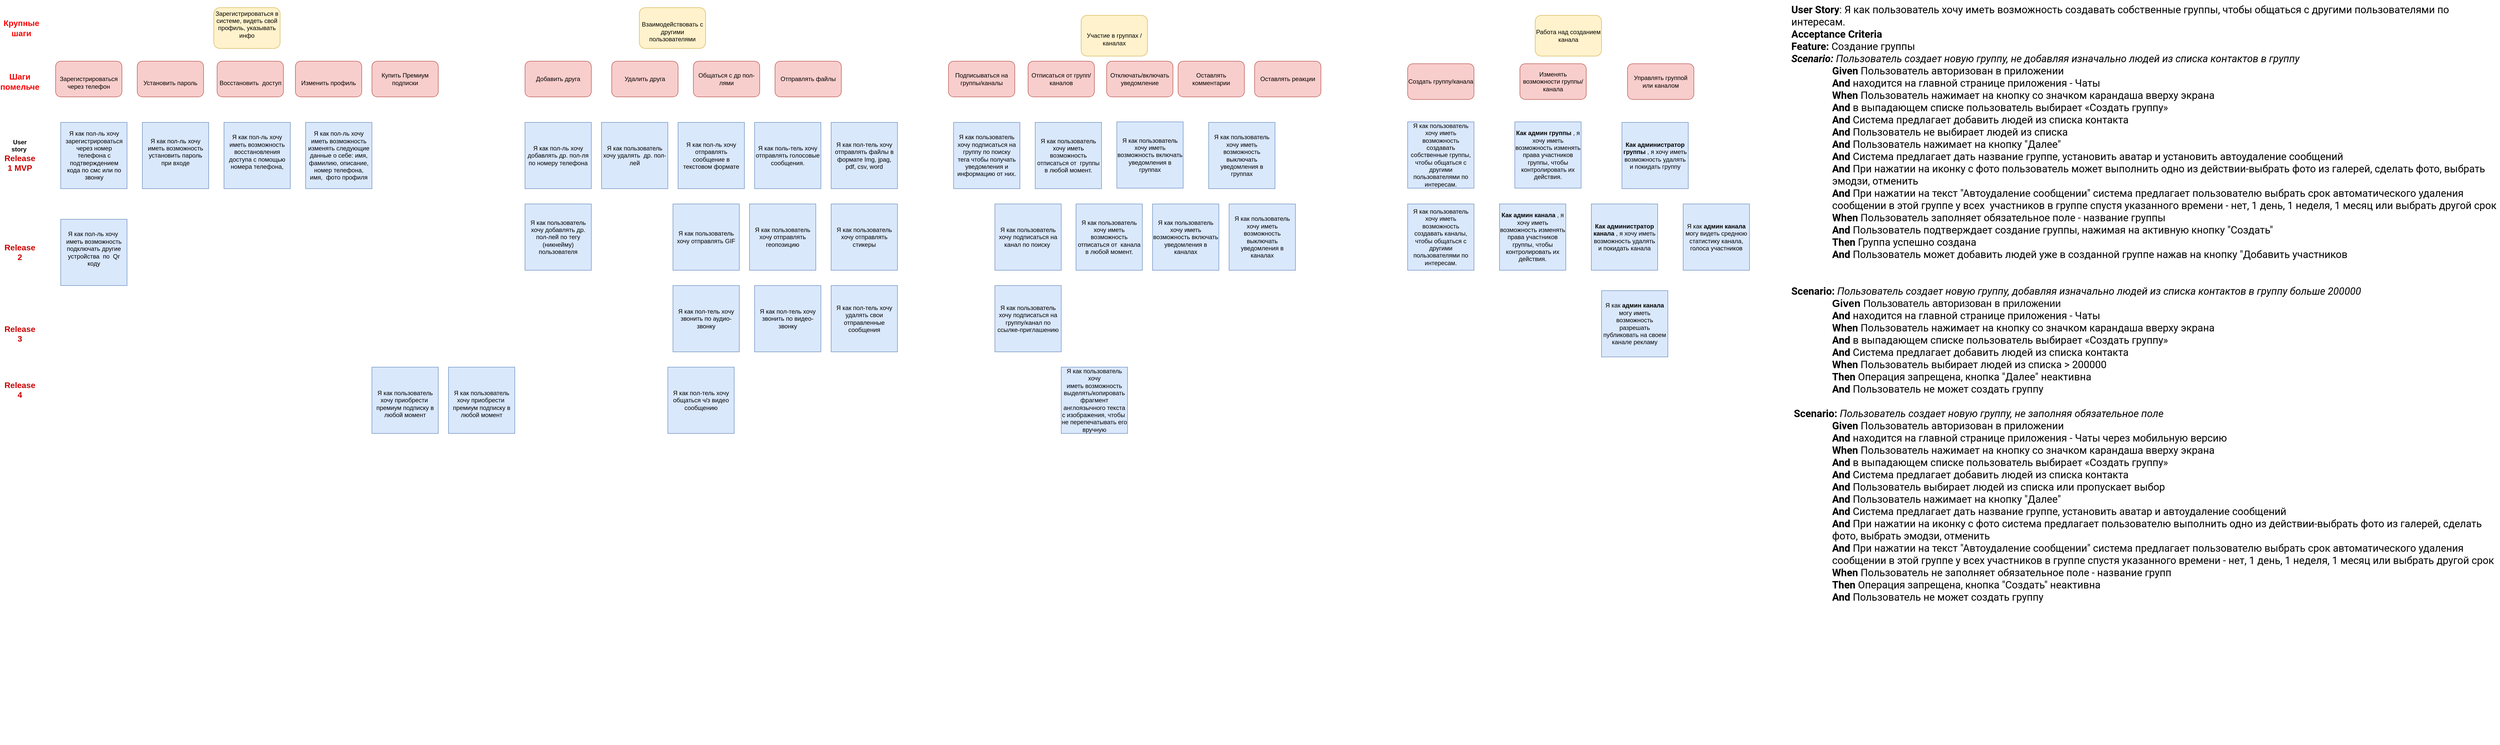 <mxfile version="23.1.2" type="github">
  <diagram name="Страница — 1" id="eyLgD79hs214g4bm-AtA">
    <mxGraphModel dx="3154" dy="757" grid="1" gridSize="10" guides="1" tooltips="1" connect="1" arrows="1" fold="1" page="1" pageScale="1" pageWidth="827" pageHeight="1169" math="0" shadow="0">
      <root>
        <mxCell id="0" />
        <mxCell id="1" parent="0" />
        <mxCell id="ju0ssGiBvqRHK1ZhxGey-5" value="&#xa;Зарегистрироваться в системе, видеть свой профиль, указывать инфо&#xa;&#xa;" style="rounded=1;whiteSpace=wrap;html=1;fillColor=#fff2cc;strokeColor=#d6b656;" vertex="1" parent="1">
          <mxGeometry x="-420" y="295" width="130" height="80" as="geometry" />
        </mxCell>
        <mxCell id="ju0ssGiBvqRHK1ZhxGey-6" value="&lt;span style=&quot;border-color: var(--border-color);&quot;&gt;&lt;font size=&quot;1&quot; style=&quot;&quot; color=&quot;#ff0000&quot;&gt;&lt;b style=&quot;font-size: 16px;&quot;&gt;Крупные шаги&lt;/b&gt;&lt;/font&gt;&lt;/span&gt;" style="text;html=1;strokeColor=none;fillColor=none;align=center;verticalAlign=middle;whiteSpace=wrap;rounded=0;" vertex="1" parent="1">
          <mxGeometry x="-827" y="320" width="60" height="30" as="geometry" />
        </mxCell>
        <mxCell id="ju0ssGiBvqRHK1ZhxGey-7" value="&lt;br&gt;Зарегистрироваться через телефон&lt;br&gt;" style="rounded=1;whiteSpace=wrap;html=1;fillColor=#f8cecc;strokeColor=#b85450;" vertex="1" parent="1">
          <mxGeometry x="-730" y="400" width="130" height="70" as="geometry" />
        </mxCell>
        <mxCell id="ju0ssGiBvqRHK1ZhxGey-8" value="&lt;br&gt;Установить пароль" style="rounded=1;whiteSpace=wrap;html=1;fillColor=#f8cecc;strokeColor=#b85450;" vertex="1" parent="1">
          <mxGeometry x="-570" y="400" width="130" height="70" as="geometry" />
        </mxCell>
        <mxCell id="ju0ssGiBvqRHK1ZhxGey-9" value="&lt;br&gt;Восстановить&amp;nbsp; доступ" style="rounded=1;whiteSpace=wrap;html=1;fillColor=#f8cecc;strokeColor=#b85450;" vertex="1" parent="1">
          <mxGeometry x="-413.5" y="400" width="130" height="70" as="geometry" />
        </mxCell>
        <mxCell id="ju0ssGiBvqRHK1ZhxGey-10" value="&lt;br&gt;Изменить профиль" style="rounded=1;whiteSpace=wrap;html=1;fillColor=#f8cecc;strokeColor=#b85450;" vertex="1" parent="1">
          <mxGeometry x="-260" y="400" width="130" height="70" as="geometry" />
        </mxCell>
        <mxCell id="ju0ssGiBvqRHK1ZhxGey-11" value="Купить Премиум подписки" style="rounded=1;whiteSpace=wrap;html=1;fillColor=#f8cecc;strokeColor=#b85450;" vertex="1" parent="1">
          <mxGeometry x="-110" y="400" width="130" height="70" as="geometry" />
        </mxCell>
        <mxCell id="ju0ssGiBvqRHK1ZhxGey-12" value="&lt;b style=&quot;border-color: var(--border-color);&quot;&gt;&lt;font style=&quot;font-size: 16px;&quot; color=&quot;#ff0000&quot;&gt;Шаги помельче&lt;/font&gt;&lt;/b&gt;" style="text;html=1;strokeColor=none;fillColor=none;align=center;verticalAlign=middle;whiteSpace=wrap;rounded=0;" vertex="1" parent="1">
          <mxGeometry x="-830" y="430" width="60" height="20" as="geometry" />
        </mxCell>
        <mxCell id="ju0ssGiBvqRHK1ZhxGey-14" value="" style="whiteSpace=wrap;html=1;aspect=fixed;fillColor=#dae8fc;strokeColor=#6c8ebf;" vertex="1" parent="1">
          <mxGeometry x="-720" y="520" width="130" height="130" as="geometry" />
        </mxCell>
        <mxCell id="ju0ssGiBvqRHK1ZhxGey-15" value="&#xa;Я как пол-ль хочу иметь возможность установить пароль при входе&#xa;&#xa;" style="whiteSpace=wrap;html=1;aspect=fixed;fillColor=#dae8fc;strokeColor=#6c8ebf;" vertex="1" parent="1">
          <mxGeometry x="-560" y="520" width="130" height="130" as="geometry" />
        </mxCell>
        <mxCell id="ju0ssGiBvqRHK1ZhxGey-16" value="&#xa;Я как пол-ль хочу иметь возможность восстановления доступа с помощью номера телефона,&#xa;&#xa;" style="whiteSpace=wrap;html=1;aspect=fixed;fillColor=#dae8fc;strokeColor=#6c8ebf;" vertex="1" parent="1">
          <mxGeometry x="-400" y="520" width="130" height="130" as="geometry" />
        </mxCell>
        <mxCell id="ju0ssGiBvqRHK1ZhxGey-17" value="Я как пол-ль хочу иметь возможность изменять следующие данные о себе: имя, фамилию, описание, номер телефона, имя,&amp;nbsp; фото профиля" style="whiteSpace=wrap;html=1;aspect=fixed;fillColor=#dae8fc;strokeColor=#6c8ebf;" vertex="1" parent="1">
          <mxGeometry x="-240" y="520" width="130" height="130" as="geometry" />
        </mxCell>
        <mxCell id="ju0ssGiBvqRHK1ZhxGey-18" value="&lt;b&gt;User story&amp;nbsp;&lt;br&gt;&lt;font style=&quot;font-size: 16px;&quot; color=&quot;#cc0000&quot;&gt;Release 1 MVP&lt;/font&gt;&lt;/b&gt;" style="text;html=1;strokeColor=none;fillColor=none;align=center;verticalAlign=middle;whiteSpace=wrap;rounded=0;" vertex="1" parent="1">
          <mxGeometry x="-830" y="570" width="60" height="30" as="geometry" />
        </mxCell>
        <mxCell id="ju0ssGiBvqRHK1ZhxGey-19" value="Я как пол-ль хочу зарегистрироваться через номер телефона с подтверждением кода по смс или по звонку" style="text;html=1;strokeColor=none;fillColor=none;align=center;verticalAlign=middle;whiteSpace=wrap;rounded=0;" vertex="1" parent="1">
          <mxGeometry x="-687.5" y="570" width="65" height="30" as="geometry" />
        </mxCell>
        <mxCell id="ju0ssGiBvqRHK1ZhxGey-20" value="&lt;b style=&quot;font-size: 16px;&quot;&gt;&lt;font style=&quot;font-size: 16px;&quot; color=&quot;#cc0000&quot;&gt;&amp;nbsp;&lt;br&gt;Release 2&lt;/font&gt;&lt;/b&gt;" style="text;html=1;strokeColor=none;fillColor=none;align=center;verticalAlign=middle;whiteSpace=wrap;rounded=0;" vertex="1" parent="1">
          <mxGeometry x="-830" y="750" width="60" height="30" as="geometry" />
        </mxCell>
        <mxCell id="ju0ssGiBvqRHK1ZhxGey-21" value="&#xa;Я как пол-ль хочу&amp;nbsp; иметь возможность подключать другие устройства&amp;nbsp; по&amp;nbsp; Qr коду&#xa;&#xa;" style="whiteSpace=wrap;html=1;aspect=fixed;fillColor=#dae8fc;strokeColor=#6c8ebf;" vertex="1" parent="1">
          <mxGeometry x="-720" y="710" width="130" height="130" as="geometry" />
        </mxCell>
        <mxCell id="ju0ssGiBvqRHK1ZhxGey-22" value="&lt;b style=&quot;font-size: 16px;&quot;&gt;&lt;font style=&quot;font-size: 16px;&quot; color=&quot;#cc0000&quot;&gt;&amp;nbsp;&lt;br&gt;Release 3&lt;/font&gt;&lt;/b&gt;" style="text;html=1;strokeColor=none;fillColor=none;align=center;verticalAlign=middle;whiteSpace=wrap;rounded=0;" vertex="1" parent="1">
          <mxGeometry x="-830" y="910" width="60" height="30" as="geometry" />
        </mxCell>
        <mxCell id="ju0ssGiBvqRHK1ZhxGey-23" value="&lt;b style=&quot;font-size: 16px;&quot;&gt;&lt;font style=&quot;font-size: 16px;&quot; color=&quot;#cc0000&quot;&gt;&amp;nbsp;&lt;br&gt;Release 4&lt;/font&gt;&lt;/b&gt;" style="text;html=1;strokeColor=none;fillColor=none;align=center;verticalAlign=middle;whiteSpace=wrap;rounded=0;" vertex="1" parent="1">
          <mxGeometry x="-830" y="1020" width="60" height="30" as="geometry" />
        </mxCell>
        <mxCell id="ju0ssGiBvqRHK1ZhxGey-24" value="&lt;br&gt;Я как пользователь хочу приобрести&amp;nbsp; премиум подписку в любой момент" style="whiteSpace=wrap;html=1;aspect=fixed;fillColor=#dae8fc;strokeColor=#6c8ebf;" vertex="1" parent="1">
          <mxGeometry x="-110" y="1000" width="130" height="130" as="geometry" />
        </mxCell>
        <mxCell id="ju0ssGiBvqRHK1ZhxGey-25" value="&lt;br&gt;Я как пользователь хочу приобрести&amp;nbsp; премиум подписку в любой момент" style="whiteSpace=wrap;html=1;aspect=fixed;fillColor=#dae8fc;strokeColor=#6c8ebf;" vertex="1" parent="1">
          <mxGeometry x="40" y="1000" width="130" height="130" as="geometry" />
        </mxCell>
        <mxCell id="ju0ssGiBvqRHK1ZhxGey-26" value="&lt;br&gt;Взаимодействовать с другими пользователями" style="rounded=1;whiteSpace=wrap;html=1;fillColor=#fff2cc;strokeColor=#d6b656;" vertex="1" parent="1">
          <mxGeometry x="414" y="295" width="130" height="80" as="geometry" />
        </mxCell>
        <mxCell id="ju0ssGiBvqRHK1ZhxGey-27" value="Добавить друга" style="rounded=1;whiteSpace=wrap;html=1;fillColor=#f8cecc;strokeColor=#b85450;" vertex="1" parent="1">
          <mxGeometry x="190" y="400" width="130" height="70" as="geometry" />
        </mxCell>
        <mxCell id="ju0ssGiBvqRHK1ZhxGey-28" value="Удалить друга" style="rounded=1;whiteSpace=wrap;html=1;fillColor=#f8cecc;strokeColor=#b85450;" vertex="1" parent="1">
          <mxGeometry x="360" y="400" width="130" height="70" as="geometry" />
        </mxCell>
        <mxCell id="ju0ssGiBvqRHK1ZhxGey-29" value="Общаться с др пол-лями" style="rounded=1;whiteSpace=wrap;html=1;fillColor=#f8cecc;strokeColor=#b85450;" vertex="1" parent="1">
          <mxGeometry x="520" y="400" width="130" height="70" as="geometry" />
        </mxCell>
        <mxCell id="ju0ssGiBvqRHK1ZhxGey-30" value="Отправлять файлы" style="rounded=1;whiteSpace=wrap;html=1;fillColor=#f8cecc;strokeColor=#b85450;" vertex="1" parent="1">
          <mxGeometry x="680" y="400" width="130" height="70" as="geometry" />
        </mxCell>
        <mxCell id="ju0ssGiBvqRHK1ZhxGey-31" value="Я как пол-ль хочу добавлять др. пол-ля по номеру телефона" style="whiteSpace=wrap;html=1;aspect=fixed;fillColor=#dae8fc;strokeColor=#6c8ebf;" vertex="1" parent="1">
          <mxGeometry x="190" y="520" width="130" height="130" as="geometry" />
        </mxCell>
        <mxCell id="ju0ssGiBvqRHK1ZhxGey-32" value="Я как пользователь хочу удалять&amp;nbsp; др. пол-лей" style="whiteSpace=wrap;html=1;aspect=fixed;fillColor=#dae8fc;strokeColor=#6c8ebf;" vertex="1" parent="1">
          <mxGeometry x="340" y="520" width="130" height="130" as="geometry" />
        </mxCell>
        <mxCell id="ju0ssGiBvqRHK1ZhxGey-33" value="Я как пол-ль хочу отправлять сообщение в текстовом формате" style="whiteSpace=wrap;html=1;aspect=fixed;fillColor=#dae8fc;strokeColor=#6c8ebf;" vertex="1" parent="1">
          <mxGeometry x="490" y="520" width="130" height="130" as="geometry" />
        </mxCell>
        <mxCell id="ju0ssGiBvqRHK1ZhxGey-34" value="Я как поль-тель хочу отправлять голосовые сообщения." style="whiteSpace=wrap;html=1;aspect=fixed;fillColor=#dae8fc;strokeColor=#6c8ebf;" vertex="1" parent="1">
          <mxGeometry x="640" y="520" width="130" height="130" as="geometry" />
        </mxCell>
        <mxCell id="ju0ssGiBvqRHK1ZhxGey-35" value="Я как пол-тель хочу отправлять файлы в формате Img, jpag, pdf, csv, word" style="whiteSpace=wrap;html=1;aspect=fixed;fillColor=#dae8fc;strokeColor=#6c8ebf;" vertex="1" parent="1">
          <mxGeometry x="790" y="520" width="130" height="130" as="geometry" />
        </mxCell>
        <mxCell id="ju0ssGiBvqRHK1ZhxGey-36" value="Я как пользователь хочу добавлять др. пол-лей по тегу (никнейму) пользователя" style="whiteSpace=wrap;html=1;aspect=fixed;fillColor=#dae8fc;strokeColor=#6c8ebf;" vertex="1" parent="1">
          <mxGeometry x="190" y="680" width="130" height="130" as="geometry" />
        </mxCell>
        <mxCell id="ju0ssGiBvqRHK1ZhxGey-37" value="Я как пользователь хочу отправлять GIF" style="whiteSpace=wrap;html=1;aspect=fixed;fillColor=#dae8fc;strokeColor=#6c8ebf;" vertex="1" parent="1">
          <mxGeometry x="480" y="680" width="130" height="130" as="geometry" />
        </mxCell>
        <mxCell id="ju0ssGiBvqRHK1ZhxGey-38" value="Я как пользователь хочу отправлять геопозицию" style="whiteSpace=wrap;html=1;aspect=fixed;fillColor=#dae8fc;strokeColor=#6c8ebf;" vertex="1" parent="1">
          <mxGeometry x="630" y="680" width="130" height="130" as="geometry" />
        </mxCell>
        <mxCell id="ju0ssGiBvqRHK1ZhxGey-39" value="Я как пользователь хочу отправлять стикеры" style="whiteSpace=wrap;html=1;aspect=fixed;fillColor=#dae8fc;strokeColor=#6c8ebf;" vertex="1" parent="1">
          <mxGeometry x="790" y="680" width="130" height="130" as="geometry" />
        </mxCell>
        <mxCell id="ju0ssGiBvqRHK1ZhxGey-40" value="Я как пол-тель хочу звонить по аудио-звонку" style="whiteSpace=wrap;html=1;aspect=fixed;fillColor=#dae8fc;strokeColor=#6c8ebf;" vertex="1" parent="1">
          <mxGeometry x="480" y="840" width="130" height="130" as="geometry" />
        </mxCell>
        <mxCell id="ju0ssGiBvqRHK1ZhxGey-41" value="Я как пол-тель хочу звонить по видео-звонку" style="whiteSpace=wrap;html=1;aspect=fixed;fillColor=#dae8fc;strokeColor=#6c8ebf;" vertex="1" parent="1">
          <mxGeometry x="640" y="840" width="130" height="130" as="geometry" />
        </mxCell>
        <mxCell id="ju0ssGiBvqRHK1ZhxGey-42" value="Я как пол-тель хочу   удалять свои отправленные сообщения" style="whiteSpace=wrap;html=1;aspect=fixed;fillColor=#dae8fc;strokeColor=#6c8ebf;" vertex="1" parent="1">
          <mxGeometry x="790" y="840" width="130" height="130" as="geometry" />
        </mxCell>
        <mxCell id="ju0ssGiBvqRHK1ZhxGey-43" value="Я как пол-тель хочу общаться ч/з видео сообщению" style="whiteSpace=wrap;html=1;aspect=fixed;fillColor=#dae8fc;strokeColor=#6c8ebf;" vertex="1" parent="1">
          <mxGeometry x="470" y="1000" width="130" height="130" as="geometry" />
        </mxCell>
        <mxCell id="ju0ssGiBvqRHK1ZhxGey-44" value="&lt;br&gt;Участие в группах / каналах" style="rounded=1;whiteSpace=wrap;html=1;fillColor=#fff2cc;strokeColor=#d6b656;" vertex="1" parent="1">
          <mxGeometry x="1280" y="310" width="130" height="80" as="geometry" />
        </mxCell>
        <mxCell id="ju0ssGiBvqRHK1ZhxGey-45" value="Подписываться на группы/каналы" style="rounded=1;whiteSpace=wrap;html=1;fillColor=#f8cecc;strokeColor=#b85450;" vertex="1" parent="1">
          <mxGeometry x="1020" y="400" width="130" height="70" as="geometry" />
        </mxCell>
        <mxCell id="ju0ssGiBvqRHK1ZhxGey-46" value="Отписаться от групп/каналов" style="rounded=1;whiteSpace=wrap;html=1;fillColor=#f8cecc;strokeColor=#b85450;" vertex="1" parent="1">
          <mxGeometry x="1176" y="400" width="130" height="70" as="geometry" />
        </mxCell>
        <mxCell id="ju0ssGiBvqRHK1ZhxGey-47" value="Отключать/включать уведомление" style="rounded=1;whiteSpace=wrap;html=1;fillColor=#f8cecc;strokeColor=#b85450;" vertex="1" parent="1">
          <mxGeometry x="1330" y="400" width="130" height="70" as="geometry" />
        </mxCell>
        <mxCell id="ju0ssGiBvqRHK1ZhxGey-48" value="Оставлять комментарии" style="rounded=1;whiteSpace=wrap;html=1;fillColor=#f8cecc;strokeColor=#b85450;" vertex="1" parent="1">
          <mxGeometry x="1470" y="400" width="130" height="70" as="geometry" />
        </mxCell>
        <mxCell id="ju0ssGiBvqRHK1ZhxGey-49" value="Оставлять реакции" style="rounded=1;whiteSpace=wrap;html=1;fillColor=#f8cecc;strokeColor=#b85450;" vertex="1" parent="1">
          <mxGeometry x="1620" y="400" width="130" height="70" as="geometry" />
        </mxCell>
        <mxCell id="ju0ssGiBvqRHK1ZhxGey-50" value="Я как пользователь хочу подписаться на группу по поиску тега&amp;nbsp;чтобы  получать уведомления и информацию от них." style="whiteSpace=wrap;html=1;aspect=fixed;fillColor=#dae8fc;strokeColor=#6c8ebf;" vertex="1" parent="1">
          <mxGeometry x="1030" y="520" width="130" height="130" as="geometry" />
        </mxCell>
        <mxCell id="ju0ssGiBvqRHK1ZhxGey-51" value="Я как пользователь хочу иметь возможность отписаться от&amp;nbsp; группы в любой момент." style="whiteSpace=wrap;html=1;aspect=fixed;fillColor=#dae8fc;strokeColor=#6c8ebf;" vertex="1" parent="1">
          <mxGeometry x="1190" y="520" width="130" height="130" as="geometry" />
        </mxCell>
        <mxCell id="ju0ssGiBvqRHK1ZhxGey-52" value="Я как пользователь хочу иметь возможность включать уведомления в группах" style="whiteSpace=wrap;html=1;aspect=fixed;fillColor=#dae8fc;strokeColor=#6c8ebf;" vertex="1" parent="1">
          <mxGeometry x="1350" y="519" width="130" height="130" as="geometry" />
        </mxCell>
        <mxCell id="ju0ssGiBvqRHK1ZhxGey-53" value="Я как пользователь хочу иметь возможность выключать уведомления в группах" style="whiteSpace=wrap;html=1;aspect=fixed;fillColor=#dae8fc;strokeColor=#6c8ebf;" vertex="1" parent="1">
          <mxGeometry x="1530" y="520" width="130" height="130" as="geometry" />
        </mxCell>
        <mxCell id="ju0ssGiBvqRHK1ZhxGey-54" value="Я как пользователь хочу подписаться на канал по поиску&amp;nbsp;" style="whiteSpace=wrap;html=1;aspect=fixed;fillColor=#dae8fc;strokeColor=#6c8ebf;" vertex="1" parent="1">
          <mxGeometry x="1111" y="680" width="130" height="130" as="geometry" />
        </mxCell>
        <mxCell id="ju0ssGiBvqRHK1ZhxGey-55" value="Я как пользователь хочу иметь возможность отписаться от&amp;nbsp; канала в любой момент." style="whiteSpace=wrap;html=1;aspect=fixed;fillColor=#dae8fc;strokeColor=#6c8ebf;" vertex="1" parent="1">
          <mxGeometry x="1270" y="680" width="130" height="130" as="geometry" />
        </mxCell>
        <mxCell id="ju0ssGiBvqRHK1ZhxGey-56" value="Я как пользователь хочу иметь возможность включать уведомления в каналах" style="whiteSpace=wrap;html=1;aspect=fixed;fillColor=#dae8fc;strokeColor=#6c8ebf;" vertex="1" parent="1">
          <mxGeometry x="1420" y="680" width="130" height="130" as="geometry" />
        </mxCell>
        <mxCell id="ju0ssGiBvqRHK1ZhxGey-57" value="Я как пользователь хочу иметь возможность выключать уведомления в каналах" style="whiteSpace=wrap;html=1;aspect=fixed;fillColor=#dae8fc;strokeColor=#6c8ebf;" vertex="1" parent="1">
          <mxGeometry x="1570" y="680" width="130" height="130" as="geometry" />
        </mxCell>
        <mxCell id="ju0ssGiBvqRHK1ZhxGey-58" value="Я как пользователь хочу подписаться на  группу/канал по ссылке-приглашению" style="whiteSpace=wrap;html=1;aspect=fixed;fillColor=#dae8fc;strokeColor=#6c8ebf;" vertex="1" parent="1">
          <mxGeometry x="1111" y="840" width="130" height="130" as="geometry" />
        </mxCell>
        <mxCell id="ju0ssGiBvqRHK1ZhxGey-59" value="Я как пользователь хочу иметь&amp;nbsp;возможность выделять/копировать фрагмент англоязычного текста с изображения, чтобы&amp;nbsp; не перепечатывать его вручную" style="whiteSpace=wrap;html=1;aspect=fixed;fillColor=#dae8fc;strokeColor=#6c8ebf;" vertex="1" parent="1">
          <mxGeometry x="1241" y="1000" width="130" height="130" as="geometry" />
        </mxCell>
        <mxCell id="ju0ssGiBvqRHK1ZhxGey-60" value="Работа над созданием канала" style="rounded=1;whiteSpace=wrap;html=1;fillColor=#fff2cc;strokeColor=#d6b656;" vertex="1" parent="1">
          <mxGeometry x="2170" y="310" width="130" height="80" as="geometry" />
        </mxCell>
        <mxCell id="ju0ssGiBvqRHK1ZhxGey-61" value="Создать группу/канала" style="rounded=1;whiteSpace=wrap;html=1;fillColor=#f8cecc;strokeColor=#b85450;" vertex="1" parent="1">
          <mxGeometry x="1920" y="405" width="130" height="70" as="geometry" />
        </mxCell>
        <mxCell id="ju0ssGiBvqRHK1ZhxGey-62" value="Управлять группой или каналом" style="rounded=1;whiteSpace=wrap;html=1;fillColor=#f8cecc;strokeColor=#b85450;" vertex="1" parent="1">
          <mxGeometry x="2351" y="405" width="130" height="70" as="geometry" />
        </mxCell>
        <mxCell id="ju0ssGiBvqRHK1ZhxGey-63" value="Изменять возможности группы/ канала" style="rounded=1;whiteSpace=wrap;html=1;fillColor=#f8cecc;strokeColor=#b85450;" vertex="1" parent="1">
          <mxGeometry x="2140" y="405" width="130" height="70" as="geometry" />
        </mxCell>
        <mxCell id="ju0ssGiBvqRHK1ZhxGey-64" value="Я как пользователь хочу иметь возможность создавать собственные группы, чтобы общаться с другими пользователями по интересам." style="whiteSpace=wrap;html=1;aspect=fixed;fillColor=#dae8fc;strokeColor=#6c8ebf;" vertex="1" parent="1">
          <mxGeometry x="1920" y="519" width="130" height="130" as="geometry" />
        </mxCell>
        <mxCell id="ju0ssGiBvqRHK1ZhxGey-65" value="&lt;strong&gt;Как админ группы  &lt;/strong&gt;, я хочу иметь возможность изменять права участников группы, чтобы контролировать их действия." style="whiteSpace=wrap;html=1;aspect=fixed;fillColor=#dae8fc;strokeColor=#6c8ebf;" vertex="1" parent="1">
          <mxGeometry x="2130" y="519" width="130" height="130" as="geometry" />
        </mxCell>
        <mxCell id="ju0ssGiBvqRHK1ZhxGey-66" value="&lt;strong&gt;Как администратор группы &lt;/strong&gt;, я хочу иметь возможность удалять и покидать группу" style="whiteSpace=wrap;html=1;aspect=fixed;fillColor=#dae8fc;strokeColor=#6c8ebf;" vertex="1" parent="1">
          <mxGeometry x="2340" y="520" width="130" height="130" as="geometry" />
        </mxCell>
        <mxCell id="ju0ssGiBvqRHK1ZhxGey-67" value="Я как пользователь хочу иметь возможность создавать каналы, чтобы общаться с другими пользователями по интересам." style="whiteSpace=wrap;html=1;aspect=fixed;fillColor=#dae8fc;strokeColor=#6c8ebf;" vertex="1" parent="1">
          <mxGeometry x="1920" y="680" width="130" height="130" as="geometry" />
        </mxCell>
        <mxCell id="ju0ssGiBvqRHK1ZhxGey-68" value="&lt;strong&gt;Как админ канала&amp;nbsp;&lt;/strong&gt;, я хочу иметь возможность изменять права участников группы, чтобы контролировать их действия." style="whiteSpace=wrap;html=1;aspect=fixed;fillColor=#dae8fc;strokeColor=#6c8ebf;" vertex="1" parent="1">
          <mxGeometry x="2100" y="680" width="130" height="130" as="geometry" />
        </mxCell>
        <mxCell id="ju0ssGiBvqRHK1ZhxGey-69" value="&lt;strong&gt;Как администратор канала&amp;nbsp;&lt;/strong&gt;, я хочу иметь возможность удалять и покидать канала" style="whiteSpace=wrap;html=1;aspect=fixed;fillColor=#dae8fc;strokeColor=#6c8ebf;" vertex="1" parent="1">
          <mxGeometry x="2280" y="680" width="130" height="130" as="geometry" />
        </mxCell>
        <mxCell id="ju0ssGiBvqRHK1ZhxGey-70" value="Я как &lt;strong&gt;админ канала&lt;/strong&gt; могу видеть среднюю статистику канала, голоса участников" style="whiteSpace=wrap;html=1;aspect=fixed;fillColor=#dae8fc;strokeColor=#6c8ebf;" vertex="1" parent="1">
          <mxGeometry x="2460" y="680" width="130" height="130" as="geometry" />
        </mxCell>
        <mxCell id="ju0ssGiBvqRHK1ZhxGey-71" value="Я как &lt;strong&gt;админ канала&lt;/strong&gt; могу иметь возможность разрешать публиковать на своем канале рекламу" style="whiteSpace=wrap;html=1;aspect=fixed;fillColor=#dae8fc;strokeColor=#6c8ebf;" vertex="1" parent="1">
          <mxGeometry x="2300" y="850" width="130" height="130" as="geometry" />
        </mxCell>
        <mxCell id="ju0ssGiBvqRHK1ZhxGey-77" value="&lt;span style=&quot;color: rgb(0, 0, 0); font-family: Roboto, -apple-system, &amp;quot;apple color emoji&amp;quot;, BlinkMacSystemFont, &amp;quot;Segoe UI&amp;quot;, Roboto, Oxygen-Sans, Ubuntu, Cantarell, &amp;quot;Helvetica Neue&amp;quot;, sans-serif; font-size: 20px; font-style: normal; font-variant-ligatures: normal; font-variant-caps: normal; letter-spacing: normal; orphans: 2; text-align: start; text-indent: 0px; text-transform: none; widows: 2; word-spacing: 0px; -webkit-text-stroke-width: 0px; text-decoration-thickness: initial; text-decoration-style: initial; text-decoration-color: initial; float: none; display: inline !important;&quot;&gt;&lt;b style=&quot;&quot;&gt;User Story&lt;/b&gt;&lt;/span&gt;&lt;span style=&quot;color: rgb(0, 0, 0); font-family: Roboto, -apple-system, &amp;quot;apple color emoji&amp;quot;, BlinkMacSystemFont, &amp;quot;Segoe UI&amp;quot;, Roboto, Oxygen-Sans, Ubuntu, Cantarell, &amp;quot;Helvetica Neue&amp;quot;, sans-serif; font-size: 20px; font-variant-ligatures: normal; font-variant-caps: normal; letter-spacing: normal; orphans: 2; text-align: start; text-indent: 0px; text-transform: none; widows: 2; word-spacing: 0px; -webkit-text-stroke-width: 0px; text-decoration-thickness: initial; text-decoration-style: initial; text-decoration-color: initial; float: none; display: inline !important;&quot;&gt;: Я как пользователь хочу иметь возможность создавать собственные группы, чтобы общаться с другими пользователями по интересам.&lt;br&gt;&lt;b style=&quot;font-style: normal;&quot;&gt;Acceptance Criteria&lt;/b&gt;&lt;br&gt;&lt;b style=&quot;font-style: normal;&quot;&gt;Feature:&lt;/b&gt; Создание группы&lt;br&gt;&lt;i&gt;&lt;b&gt;Scenario: &lt;/b&gt;Пользователь создает новую группу, не добавляя изначально  людей из списка контактов в группу&lt;/i&gt;&lt;br&gt;&lt;/span&gt;&lt;blockquote style=&quot;margin: 0 0 0 40px; border: none; padding: 0px;&quot;&gt;&lt;blockquote style=&quot;margin: 0 0 0 40px; border: none; padding: 0px;&quot;&gt;&lt;span style=&quot;color: rgb(0, 0, 0); font-family: Roboto, -apple-system, &amp;quot;apple color emoji&amp;quot;, BlinkMacSystemFont, &amp;quot;Segoe UI&amp;quot;, Roboto, Oxygen-Sans, Ubuntu, Cantarell, &amp;quot;Helvetica Neue&amp;quot;, sans-serif; font-size: 20px; font-variant-ligatures: normal; font-variant-caps: normal; letter-spacing: normal; orphans: 2; text-align: start; text-indent: 0px; text-transform: none; widows: 2; word-spacing: 0px; -webkit-text-stroke-width: 0px; text-decoration-thickness: initial; text-decoration-style: initial; text-decoration-color: initial; float: none; display: inline !important;&quot;&gt;&lt;b&gt;    Given&lt;/b&gt; Пользователь авторизован в приложении&lt;/span&gt;&lt;/blockquote&gt;&lt;blockquote style=&quot;margin: 0 0 0 40px; border: none; padding: 0px;&quot;&gt;&lt;span style=&quot;color: rgb(0, 0, 0); font-family: Roboto, -apple-system, &amp;quot;apple color emoji&amp;quot;, BlinkMacSystemFont, &amp;quot;Segoe UI&amp;quot;, Roboto, Oxygen-Sans, Ubuntu, Cantarell, &amp;quot;Helvetica Neue&amp;quot;, sans-serif; font-size: 20px; font-variant-ligatures: normal; font-variant-caps: normal; letter-spacing: normal; orphans: 2; text-align: start; text-indent: 0px; text-transform: none; widows: 2; word-spacing: 0px; -webkit-text-stroke-width: 0px; text-decoration-thickness: initial; text-decoration-style: initial; text-decoration-color: initial; float: none; display: inline !important;&quot;&gt;&lt;b&gt;And &lt;/b&gt;находится на главной странице приложения - Чаты&amp;nbsp;&lt;/span&gt;&lt;/blockquote&gt;&lt;blockquote style=&quot;margin: 0 0 0 40px; border: none; padding: 0px;&quot;&gt;&lt;span style=&quot;color: rgb(0, 0, 0); font-family: Roboto, -apple-system, &amp;quot;apple color emoji&amp;quot;, BlinkMacSystemFont, &amp;quot;Segoe UI&amp;quot;, Roboto, Oxygen-Sans, Ubuntu, Cantarell, &amp;quot;Helvetica Neue&amp;quot;, sans-serif; font-size: 20px; font-variant-ligatures: normal; font-variant-caps: normal; letter-spacing: normal; orphans: 2; text-align: start; text-indent: 0px; text-transform: none; widows: 2; word-spacing: 0px; -webkit-text-stroke-width: 0px; text-decoration-thickness: initial; text-decoration-style: initial; text-decoration-color: initial; float: none; display: inline !important;&quot;&gt;&lt;b&gt;    When &lt;/b&gt;Пользователь нажимает на кнопку со значком карандаша вверху экрана&lt;/span&gt;&lt;/blockquote&gt;&lt;blockquote style=&quot;margin: 0 0 0 40px; border: none; padding: 0px;&quot;&gt;&lt;span style=&quot;color: rgb(0, 0, 0); font-family: Roboto, -apple-system, &amp;quot;apple color emoji&amp;quot;, BlinkMacSystemFont, &amp;quot;Segoe UI&amp;quot;, Roboto, Oxygen-Sans, Ubuntu, Cantarell, &amp;quot;Helvetica Neue&amp;quot;, sans-serif; font-size: 20px; font-variant-ligatures: normal; font-variant-caps: normal; letter-spacing: normal; orphans: 2; text-align: start; text-indent: 0px; text-transform: none; widows: 2; word-spacing: 0px; -webkit-text-stroke-width: 0px; text-decoration-thickness: initial; text-decoration-style: initial; text-decoration-color: initial; float: none; display: inline !important;&quot;&gt;&lt;b&gt;    And&lt;/b&gt; в выпадающем списке пользователь  выбирает «Создать группу»&lt;/span&gt;&lt;/blockquote&gt;&lt;blockquote style=&quot;margin: 0 0 0 40px; border: none; padding: 0px;&quot;&gt;&lt;span style=&quot;color: rgb(0, 0, 0); font-family: Roboto, -apple-system, &amp;quot;apple color emoji&amp;quot;, BlinkMacSystemFont, &amp;quot;Segoe UI&amp;quot;, Roboto, Oxygen-Sans, Ubuntu, Cantarell, &amp;quot;Helvetica Neue&amp;quot;, sans-serif; font-size: 20px; font-variant-ligatures: normal; font-variant-caps: normal; letter-spacing: normal; orphans: 2; text-align: start; text-indent: 0px; text-transform: none; widows: 2; word-spacing: 0px; -webkit-text-stroke-width: 0px; text-decoration-thickness: initial; text-decoration-style: initial; text-decoration-color: initial; float: none; display: inline !important;&quot;&gt;&lt;b&gt;    And&lt;/b&gt; Система предлагает добавить людей  из списка контакта&lt;/span&gt;&lt;/blockquote&gt;&lt;blockquote style=&quot;margin: 0 0 0 40px; border: none; padding: 0px;&quot;&gt;&lt;span style=&quot;color: rgb(0, 0, 0); font-family: Roboto, -apple-system, &amp;quot;apple color emoji&amp;quot;, BlinkMacSystemFont, &amp;quot;Segoe UI&amp;quot;, Roboto, Oxygen-Sans, Ubuntu, Cantarell, &amp;quot;Helvetica Neue&amp;quot;, sans-serif; font-size: 20px; font-variant-ligatures: normal; font-variant-caps: normal; letter-spacing: normal; orphans: 2; text-align: start; text-indent: 0px; text-transform: none; widows: 2; word-spacing: 0px; -webkit-text-stroke-width: 0px; text-decoration-thickness: initial; text-decoration-style: initial; text-decoration-color: initial; float: none; display: inline !important;&quot;&gt;&lt;b&gt;    And&lt;/b&gt;  Пользователь не выбирает людей из списка&lt;/span&gt;&lt;/blockquote&gt;&lt;blockquote style=&quot;margin: 0 0 0 40px; border: none; padding: 0px;&quot;&gt;&lt;span style=&quot;color: rgb(0, 0, 0); font-family: Roboto, -apple-system, &amp;quot;apple color emoji&amp;quot;, BlinkMacSystemFont, &amp;quot;Segoe UI&amp;quot;, Roboto, Oxygen-Sans, Ubuntu, Cantarell, &amp;quot;Helvetica Neue&amp;quot;, sans-serif; font-size: 20px; font-variant-ligatures: normal; font-variant-caps: normal; letter-spacing: normal; orphans: 2; text-align: start; text-indent: 0px; text-transform: none; widows: 2; word-spacing: 0px; -webkit-text-stroke-width: 0px; text-decoration-thickness: initial; text-decoration-style: initial; text-decoration-color: initial; float: none; display: inline !important;&quot;&gt;&lt;b&gt;    And &lt;/b&gt; Пользователь нажимает на кнопку &quot;Далее&quot;&lt;/span&gt;&lt;/blockquote&gt;&lt;blockquote style=&quot;margin: 0 0 0 40px; border: none; padding: 0px;&quot;&gt;&lt;span style=&quot;color: rgb(0, 0, 0); font-family: Roboto, -apple-system, &amp;quot;apple color emoji&amp;quot;, BlinkMacSystemFont, &amp;quot;Segoe UI&amp;quot;, Roboto, Oxygen-Sans, Ubuntu, Cantarell, &amp;quot;Helvetica Neue&amp;quot;, sans-serif; font-size: 20px; font-variant-ligatures: normal; font-variant-caps: normal; letter-spacing: normal; orphans: 2; text-align: start; text-indent: 0px; text-transform: none; widows: 2; word-spacing: 0px; -webkit-text-stroke-width: 0px; text-decoration-thickness: initial; text-decoration-style: initial; text-decoration-color: initial; float: none; display: inline !important;&quot;&gt;&lt;b&gt;    And&lt;/b&gt;  Система предлагает дать название группе, установить аватар и установить автоудаление сообщений&lt;/span&gt;&lt;/blockquote&gt;&lt;blockquote style=&quot;margin: 0 0 0 40px; border: none; padding: 0px;&quot;&gt;&lt;span style=&quot;color: rgb(0, 0, 0); font-family: Roboto, -apple-system, &amp;quot;apple color emoji&amp;quot;, BlinkMacSystemFont, &amp;quot;Segoe UI&amp;quot;, Roboto, Oxygen-Sans, Ubuntu, Cantarell, &amp;quot;Helvetica Neue&amp;quot;, sans-serif; font-size: 20px; font-variant-ligatures: normal; font-variant-caps: normal; letter-spacing: normal; orphans: 2; text-align: start; text-indent: 0px; text-transform: none; widows: 2; word-spacing: 0px; -webkit-text-stroke-width: 0px; text-decoration-thickness: initial; text-decoration-style: initial; text-decoration-color: initial; float: none; display: inline !important;&quot;&gt;&lt;b&gt;    And&lt;/b&gt; При нажатии на иконку с фото пользователь может выполнить одно из действии-выбрать фото из галерей, сделать фото, выбрать эмодзи, отменить&lt;/span&gt;&lt;/blockquote&gt;&lt;blockquote style=&quot;margin: 0 0 0 40px; border: none; padding: 0px;&quot;&gt;&lt;span style=&quot;color: rgb(0, 0, 0); font-family: Roboto, -apple-system, &amp;quot;apple color emoji&amp;quot;, BlinkMacSystemFont, &amp;quot;Segoe UI&amp;quot;, Roboto, Oxygen-Sans, Ubuntu, Cantarell, &amp;quot;Helvetica Neue&amp;quot;, sans-serif; font-size: 20px; font-variant-ligatures: normal; font-variant-caps: normal; letter-spacing: normal; orphans: 2; text-align: start; text-indent: 0px; text-transform: none; widows: 2; word-spacing: 0px; -webkit-text-stroke-width: 0px; text-decoration-thickness: initial; text-decoration-style: initial; text-decoration-color: initial; float: none; display: inline !important;&quot;&gt;&lt;b&gt;And&lt;/b&gt; При нажатии на текст &quot;Автоудаление сообщении&quot; система предлагает пользователю выбрать срок автоматического удаления сообщении в этой группе у всех&amp;nbsp; участников в группе спустя указанного времени - нет,  1 день,  1 неделя, 1 месяц или выбрать другой срок&lt;/span&gt;&lt;/blockquote&gt;&lt;blockquote style=&quot;margin: 0 0 0 40px; border: none; padding: 0px;&quot;&gt;&lt;span style=&quot;color: rgb(0, 0, 0); font-family: Roboto, -apple-system, &amp;quot;apple color emoji&amp;quot;, BlinkMacSystemFont, &amp;quot;Segoe UI&amp;quot;, Roboto, Oxygen-Sans, Ubuntu, Cantarell, &amp;quot;Helvetica Neue&amp;quot;, sans-serif; font-size: 20px; font-variant-ligatures: normal; font-variant-caps: normal; letter-spacing: normal; orphans: 2; text-align: start; text-indent: 0px; text-transform: none; widows: 2; word-spacing: 0px; -webkit-text-stroke-width: 0px; text-decoration-thickness: initial; text-decoration-style: initial; text-decoration-color: initial; float: none; display: inline !important;&quot;&gt;&lt;b&gt;When&lt;/b&gt; Пользователь заполняет обязательное поле - название группы&lt;/span&gt;&lt;/blockquote&gt;&lt;blockquote style=&quot;margin: 0 0 0 40px; border: none; padding: 0px;&quot;&gt;&lt;span style=&quot;color: rgb(0, 0, 0); font-family: Roboto, -apple-system, &amp;quot;apple color emoji&amp;quot;, BlinkMacSystemFont, &amp;quot;Segoe UI&amp;quot;, Roboto, Oxygen-Sans, Ubuntu, Cantarell, &amp;quot;Helvetica Neue&amp;quot;, sans-serif; font-size: 20px; font-variant-ligatures: normal; font-variant-caps: normal; letter-spacing: normal; orphans: 2; text-align: start; text-indent: 0px; text-transform: none; widows: 2; word-spacing: 0px; -webkit-text-stroke-width: 0px; text-decoration-thickness: initial; text-decoration-style: initial; text-decoration-color: initial; float: none; display: inline !important;&quot;&gt;&lt;b&gt;    And&lt;/b&gt;   Пользователь подтверждает создание группы, нажимая на активную кнопку  &quot;Создать&quot;&lt;/span&gt;&lt;/blockquote&gt;&lt;blockquote style=&quot;margin: 0 0 0 40px; border: none; padding: 0px;&quot;&gt;&lt;span style=&quot;color: rgb(0, 0, 0); font-family: Roboto, -apple-system, &amp;quot;apple color emoji&amp;quot;, BlinkMacSystemFont, &amp;quot;Segoe UI&amp;quot;, Roboto, Oxygen-Sans, Ubuntu, Cantarell, &amp;quot;Helvetica Neue&amp;quot;, sans-serif; font-size: 20px; font-variant-ligatures: normal; font-variant-caps: normal; letter-spacing: normal; orphans: 2; text-align: start; text-indent: 0px; text-transform: none; widows: 2; word-spacing: 0px; -webkit-text-stroke-width: 0px; text-decoration-thickness: initial; text-decoration-style: initial; text-decoration-color: initial; float: none; display: inline !important;&quot;&gt;&lt;b&gt;    Then&lt;/b&gt; Группа успешно создана&lt;/span&gt;&lt;/blockquote&gt;&lt;blockquote style=&quot;margin: 0 0 0 40px; border: none; padding: 0px;&quot;&gt;&lt;span style=&quot;color: rgb(0, 0, 0); font-family: Roboto, -apple-system, &amp;quot;apple color emoji&amp;quot;, BlinkMacSystemFont, &amp;quot;Segoe UI&amp;quot;, Roboto, Oxygen-Sans, Ubuntu, Cantarell, &amp;quot;Helvetica Neue&amp;quot;, sans-serif; font-size: 20px; font-variant-ligatures: normal; font-variant-caps: normal; letter-spacing: normal; orphans: 2; text-align: start; text-indent: 0px; text-transform: none; widows: 2; word-spacing: 0px; -webkit-text-stroke-width: 0px; text-decoration-thickness: initial; text-decoration-style: initial; text-decoration-color: initial; float: none; display: inline !important;&quot;&gt;&lt;b&gt;    And&lt;/b&gt;  Пользователь может добавить людей уже в созданной группе нажав на кнопку &quot;Добавить участников&lt;/span&gt;&lt;/blockquote&gt;&lt;/blockquote&gt;&lt;span style=&quot;color: rgb(0, 0, 0); font-family: Roboto, -apple-system, &amp;quot;apple color emoji&amp;quot;, BlinkMacSystemFont, &amp;quot;Segoe UI&amp;quot;, Roboto, Oxygen-Sans, Ubuntu, Cantarell, &amp;quot;Helvetica Neue&amp;quot;, sans-serif; font-size: 20px; font-variant-ligatures: normal; font-variant-caps: normal; letter-spacing: normal; orphans: 2; text-align: start; text-indent: 0px; text-transform: none; widows: 2; word-spacing: 0px; -webkit-text-stroke-width: 0px; text-decoration-thickness: initial; text-decoration-style: initial; text-decoration-color: initial; float: none; display: inline !important;&quot;&gt;&lt;br&gt;&lt;/span&gt;&lt;span style=&quot;color: rgb(0, 0, 0); font-family: Roboto, -apple-system, &amp;quot;apple color emoji&amp;quot;, BlinkMacSystemFont, &amp;quot;Segoe UI&amp;quot;, Roboto, Oxygen-Sans, Ubuntu, Cantarell, &amp;quot;Helvetica Neue&amp;quot;, sans-serif; font-size: 20px; font-variant-ligatures: normal; font-variant-caps: normal; letter-spacing: normal; orphans: 2; text-align: start; text-indent: 0px; text-transform: none; widows: 2; word-spacing: 0px; -webkit-text-stroke-width: 0px; text-decoration-thickness: initial; text-decoration-style: initial; text-decoration-color: initial; float: none; display: inline !important;&quot;&gt;&lt;br&gt;&lt;b&gt;Scenario: &lt;/b&gt;&lt;i&gt;Пользователь создает новую группу, добавляя изначально людей из списка контактов в группу больше 200000&lt;br&gt;&lt;/i&gt;&lt;/span&gt;&lt;blockquote style=&quot;margin: 0 0 0 40px; border: none; padding: 0px;&quot;&gt;&lt;span style=&quot;color: rgb(0, 0, 0); font-family: Roboto, -apple-system, &amp;quot;apple color emoji&amp;quot;, BlinkMacSystemFont, &amp;quot;Segoe UI&amp;quot;, Roboto, Oxygen-Sans, Ubuntu, Cantarell, &amp;quot;Helvetica Neue&amp;quot;, sans-serif; font-size: 20px; font-variant-ligatures: normal; font-variant-caps: normal; letter-spacing: normal; orphans: 2; text-align: start; text-indent: 0px; text-transform: none; widows: 2; word-spacing: 0px; -webkit-text-stroke-width: 0px; text-decoration-thickness: initial; text-decoration-style: initial; text-decoration-color: initial; float: none; display: inline !important;&quot;&gt;&lt;blockquote style=&quot;border: none; font-family: Helvetica; margin: 0px 0px 0px 40px; padding: 0px;&quot;&gt;&lt;b style=&quot;border-color: var(--border-color);&quot;&gt;Given&lt;/b&gt;&amp;nbsp;Пользователь авторизован в приложении&lt;/blockquote&gt;&lt;/span&gt;&lt;span style=&quot;color: rgb(0, 0, 0); font-family: Roboto, -apple-system, &amp;quot;apple color emoji&amp;quot;, BlinkMacSystemFont, &amp;quot;Segoe UI&amp;quot;, Roboto, Oxygen-Sans, Ubuntu, Cantarell, &amp;quot;Helvetica Neue&amp;quot;, sans-serif; font-size: 20px; font-variant-ligatures: normal; font-variant-caps: normal; letter-spacing: normal; orphans: 2; text-align: start; text-indent: 0px; text-transform: none; widows: 2; word-spacing: 0px; -webkit-text-stroke-width: 0px; text-decoration-thickness: initial; text-decoration-style: initial; text-decoration-color: initial; float: none; display: inline !important;&quot;&gt;&lt;blockquote style=&quot;border: none; font-family: Helvetica; font-size: 12px; margin: 0px 0px 0px 40px; padding: 0px;&quot;&gt;&lt;span style=&quot;border-color: var(--border-color); font-family: Roboto, -apple-system, &amp;quot;apple color emoji&amp;quot;, BlinkMacSystemFont, &amp;quot;Segoe UI&amp;quot;, Roboto, Oxygen-Sans, Ubuntu, Cantarell, &amp;quot;Helvetica Neue&amp;quot;, sans-serif; font-size: 20px;&quot;&gt;&lt;b style=&quot;border-color: var(--border-color);&quot;&gt;And&amp;nbsp;&lt;/b&gt;находится на главной странице приложения - Чаты&amp;nbsp;&lt;/span&gt;&lt;/blockquote&gt;&lt;/span&gt;&lt;span style=&quot;color: rgb(0, 0, 0); font-family: Roboto, -apple-system, &amp;quot;apple color emoji&amp;quot;, BlinkMacSystemFont, &amp;quot;Segoe UI&amp;quot;, Roboto, Oxygen-Sans, Ubuntu, Cantarell, &amp;quot;Helvetica Neue&amp;quot;, sans-serif; font-size: 20px; font-variant-ligatures: normal; font-variant-caps: normal; letter-spacing: normal; orphans: 2; text-align: start; text-indent: 0px; text-transform: none; widows: 2; word-spacing: 0px; -webkit-text-stroke-width: 0px; text-decoration-thickness: initial; text-decoration-style: initial; text-decoration-color: initial; float: none; display: inline !important;&quot;&gt;&lt;blockquote style=&quot;border: none; font-family: Helvetica; font-size: 12px; margin: 0px 0px 0px 40px; padding: 0px;&quot;&gt;&lt;span style=&quot;border-color: var(--border-color); font-family: Roboto, -apple-system, &amp;quot;apple color emoji&amp;quot;, BlinkMacSystemFont, &amp;quot;Segoe UI&amp;quot;, Roboto, Oxygen-Sans, Ubuntu, Cantarell, &amp;quot;Helvetica Neue&amp;quot;, sans-serif; font-size: 20px;&quot;&gt;&lt;b style=&quot;border-color: var(--border-color);&quot;&gt;When&amp;nbsp;&lt;/b&gt;Пользователь нажимает на кнопку со значком карандаша вверху экрана&lt;/span&gt;&lt;/blockquote&gt;&lt;/span&gt;&lt;span style=&quot;color: rgb(0, 0, 0); font-family: Roboto, -apple-system, &amp;quot;apple color emoji&amp;quot;, BlinkMacSystemFont, &amp;quot;Segoe UI&amp;quot;, Roboto, Oxygen-Sans, Ubuntu, Cantarell, &amp;quot;Helvetica Neue&amp;quot;, sans-serif; font-size: 20px; font-variant-ligatures: normal; font-variant-caps: normal; letter-spacing: normal; orphans: 2; text-align: start; text-indent: 0px; text-transform: none; widows: 2; word-spacing: 0px; -webkit-text-stroke-width: 0px; text-decoration-thickness: initial; text-decoration-style: initial; text-decoration-color: initial; float: none; display: inline !important;&quot;&gt;&lt;blockquote style=&quot;border: none; font-family: Helvetica; font-size: 12px; margin: 0px 0px 0px 40px; padding: 0px;&quot;&gt;&lt;span style=&quot;border-color: var(--border-color); font-family: Roboto, -apple-system, &amp;quot;apple color emoji&amp;quot;, BlinkMacSystemFont, &amp;quot;Segoe UI&amp;quot;, Roboto, Oxygen-Sans, Ubuntu, Cantarell, &amp;quot;Helvetica Neue&amp;quot;, sans-serif; font-size: 20px;&quot;&gt;&lt;b style=&quot;border-color: var(--border-color);&quot;&gt;And&amp;nbsp;&lt;/b&gt;в выпадающем списке пользователь выбирает «Создать группу»&lt;/span&gt;&lt;/blockquote&gt;&lt;/span&gt;&lt;span style=&quot;color: rgb(0, 0, 0); font-family: Roboto, -apple-system, &amp;quot;apple color emoji&amp;quot;, BlinkMacSystemFont, &amp;quot;Segoe UI&amp;quot;, Roboto, Oxygen-Sans, Ubuntu, Cantarell, &amp;quot;Helvetica Neue&amp;quot;, sans-serif; font-size: 20px; font-variant-ligatures: normal; font-variant-caps: normal; letter-spacing: normal; orphans: 2; text-align: start; text-indent: 0px; text-transform: none; widows: 2; word-spacing: 0px; -webkit-text-stroke-width: 0px; text-decoration-thickness: initial; text-decoration-style: initial; text-decoration-color: initial; float: none; display: inline !important;&quot;&gt;&lt;blockquote style=&quot;border: none; font-family: Helvetica; font-size: 12px; margin: 0px 0px 0px 40px; padding: 0px;&quot;&gt;&lt;span style=&quot;border-color: var(--border-color); font-family: Roboto, -apple-system, &amp;quot;apple color emoji&amp;quot;, BlinkMacSystemFont, &amp;quot;Segoe UI&amp;quot;, Roboto, Oxygen-Sans, Ubuntu, Cantarell, &amp;quot;Helvetica Neue&amp;quot;, sans-serif; font-size: 20px;&quot;&gt;&lt;b style=&quot;border-color: var(--border-color);&quot;&gt;And&lt;/b&gt;&amp;nbsp;Система предлагает добавить людей из списка контакта&lt;/span&gt;&lt;/blockquote&gt;&lt;/span&gt;&lt;span style=&quot;color: rgb(0, 0, 0); font-family: Roboto, -apple-system, &amp;quot;apple color emoji&amp;quot;, BlinkMacSystemFont, &amp;quot;Segoe UI&amp;quot;, Roboto, Oxygen-Sans, Ubuntu, Cantarell, &amp;quot;Helvetica Neue&amp;quot;, sans-serif; font-size: 20px; font-variant-ligatures: normal; font-variant-caps: normal; letter-spacing: normal; orphans: 2; text-align: start; text-indent: 0px; text-transform: none; widows: 2; word-spacing: 0px; -webkit-text-stroke-width: 0px; text-decoration-thickness: initial; text-decoration-style: initial; text-decoration-color: initial; float: none; display: inline !important;&quot;&gt;&lt;blockquote style=&quot;border: none; font-family: Helvetica; font-size: 12px; margin: 0px 0px 0px 40px; padding: 0px;&quot;&gt;&lt;span style=&quot;border-color: var(--border-color); font-family: Roboto, -apple-system, &amp;quot;apple color emoji&amp;quot;, BlinkMacSystemFont, &amp;quot;Segoe UI&amp;quot;, Roboto, Oxygen-Sans, Ubuntu, Cantarell, &amp;quot;Helvetica Neue&amp;quot;, sans-serif; font-size: 20px;&quot;&gt;&lt;b style=&quot;border-color: var(--border-color);&quot;&gt;When&lt;/b&gt;&amp;nbsp;Пользователь выбирает людей из списка &amp;gt; 200000&lt;/span&gt;&lt;/blockquote&gt;&lt;/span&gt;&lt;span style=&quot;color: rgb(0, 0, 0); font-family: Roboto, -apple-system, &amp;quot;apple color emoji&amp;quot;, BlinkMacSystemFont, &amp;quot;Segoe UI&amp;quot;, Roboto, Oxygen-Sans, Ubuntu, Cantarell, &amp;quot;Helvetica Neue&amp;quot;, sans-serif; font-size: 20px; font-variant-ligatures: normal; font-variant-caps: normal; letter-spacing: normal; orphans: 2; text-align: start; text-indent: 0px; text-transform: none; widows: 2; word-spacing: 0px; -webkit-text-stroke-width: 0px; text-decoration-thickness: initial; text-decoration-style: initial; text-decoration-color: initial; float: none; display: inline !important;&quot;&gt;&lt;blockquote style=&quot;border: none; font-family: Helvetica; font-size: 12px; margin: 0px 0px 0px 40px; padding: 0px;&quot;&gt;&lt;span style=&quot;border-color: var(--border-color); font-family: Roboto, -apple-system, &amp;quot;apple color emoji&amp;quot;, BlinkMacSystemFont, &amp;quot;Segoe UI&amp;quot;, Roboto, Oxygen-Sans, Ubuntu, Cantarell, &amp;quot;Helvetica Neue&amp;quot;, sans-serif; font-size: 20px;&quot;&gt;&lt;b style=&quot;border-color: var(--border-color);&quot;&gt;Then&amp;nbsp;&lt;/b&gt;Операция запрещена, кнопка &quot;Далее&quot; неактивна&lt;/span&gt;&lt;/blockquote&gt;&lt;/span&gt;&lt;span style=&quot;color: rgb(0, 0, 0); font-family: Roboto, -apple-system, &amp;quot;apple color emoji&amp;quot;, BlinkMacSystemFont, &amp;quot;Segoe UI&amp;quot;, Roboto, Oxygen-Sans, Ubuntu, Cantarell, &amp;quot;Helvetica Neue&amp;quot;, sans-serif; font-size: 20px; font-variant-ligatures: normal; font-variant-caps: normal; letter-spacing: normal; orphans: 2; text-align: start; text-indent: 0px; text-transform: none; widows: 2; word-spacing: 0px; -webkit-text-stroke-width: 0px; text-decoration-thickness: initial; text-decoration-style: initial; text-decoration-color: initial; float: none; display: inline !important;&quot;&gt;&lt;blockquote style=&quot;border: none; font-family: Helvetica; font-size: 12px; margin: 0px 0px 0px 40px; padding: 0px;&quot;&gt;&lt;span style=&quot;border-color: var(--border-color); font-family: Roboto, -apple-system, &amp;quot;apple color emoji&amp;quot;, BlinkMacSystemFont, &amp;quot;Segoe UI&amp;quot;, Roboto, Oxygen-Sans, Ubuntu, Cantarell, &amp;quot;Helvetica Neue&amp;quot;, sans-serif; font-size: 20px;&quot;&gt;&lt;b style=&quot;border-color: var(--border-color);&quot;&gt;And&amp;nbsp;&lt;/b&gt;Пользователь не может создать группу&lt;/span&gt;&lt;/blockquote&gt;&lt;/span&gt;&lt;/blockquote&gt;&lt;span style=&quot;color: rgb(0, 0, 0); font-family: Roboto, -apple-system, &amp;quot;apple color emoji&amp;quot;, BlinkMacSystemFont, &amp;quot;Segoe UI&amp;quot;, Roboto, Oxygen-Sans, Ubuntu, Cantarell, &amp;quot;Helvetica Neue&amp;quot;, sans-serif; font-size: 20px; font-variant-ligatures: normal; font-variant-caps: normal; letter-spacing: normal; orphans: 2; text-align: start; text-indent: 0px; text-transform: none; widows: 2; word-spacing: 0px; -webkit-text-stroke-width: 0px; text-decoration-thickness: initial; text-decoration-style: initial; text-decoration-color: initial; float: none; display: inline !important;&quot;&gt;&lt;blockquote style=&quot;border: none; font-family: Helvetica; font-size: 12px; margin: 0px 0px 0px 40px; padding: 0px;&quot;&gt;&lt;span style=&quot;border-color: var(--border-color); font-family: Roboto, -apple-system, &amp;quot;apple color emoji&amp;quot;, BlinkMacSystemFont, &amp;quot;Segoe UI&amp;quot;, Roboto, Oxygen-Sans, Ubuntu, Cantarell, &amp;quot;Helvetica Neue&amp;quot;, sans-serif; font-size: 20px;&quot;&gt;&lt;br&gt;&lt;/span&gt;&lt;/blockquote&gt;&lt;b&gt;&amp;nbsp;&lt;/b&gt;&lt;span style=&quot;border-color: var(--border-color); background-color: initial;&quot;&gt;&lt;b&gt;Scenario:&lt;/b&gt; &lt;i&gt;Пользователь создает новую группу, не заполняя обязательное поле&lt;/i&gt;&lt;br style=&quot;border-color: var(--border-color);&quot;&gt;&lt;/span&gt;&lt;/span&gt;&lt;blockquote style=&quot;margin: 0 0 0 40px; border: none; padding: 0px;&quot;&gt;&lt;blockquote style=&quot;margin: 0 0 0 40px; border: none; padding: 0px;&quot;&gt;&lt;span style=&quot;color: rgb(0, 0, 0); font-family: Roboto, -apple-system, &amp;quot;apple color emoji&amp;quot;, BlinkMacSystemFont, &amp;quot;Segoe UI&amp;quot;, Roboto, Oxygen-Sans, Ubuntu, Cantarell, &amp;quot;Helvetica Neue&amp;quot;, sans-serif; font-size: 20px; font-variant-ligatures: normal; font-variant-caps: normal; letter-spacing: normal; orphans: 2; text-align: start; text-indent: 0px; text-transform: none; widows: 2; word-spacing: 0px; -webkit-text-stroke-width: 0px; text-decoration-thickness: initial; text-decoration-style: initial; text-decoration-color: initial; float: none; display: inline !important;&quot;&gt;&lt;span style=&quot;border-color: var(--border-color); background-color: initial;&quot;&gt;&lt;b&gt;Given &lt;/b&gt;Пользователь авторизован в приложении&lt;/span&gt;&lt;/span&gt;&lt;/blockquote&gt;&lt;blockquote style=&quot;margin: 0 0 0 40px; border: none; padding: 0px;&quot;&gt;&lt;span style=&quot;color: rgb(0, 0, 0); font-family: Roboto, -apple-system, &amp;quot;apple color emoji&amp;quot;, BlinkMacSystemFont, &amp;quot;Segoe UI&amp;quot;, Roboto, Oxygen-Sans, Ubuntu, Cantarell, &amp;quot;Helvetica Neue&amp;quot;, sans-serif; font-size: 20px; font-variant-ligatures: normal; font-variant-caps: normal; letter-spacing: normal; orphans: 2; text-align: start; text-indent: 0px; text-transform: none; widows: 2; word-spacing: 0px; -webkit-text-stroke-width: 0px; text-decoration-thickness: initial; text-decoration-style: initial; text-decoration-color: initial; float: none; display: inline !important;&quot;&gt;&lt;span style=&quot;border-color: var(--border-color); background-color: initial;&quot;&gt;&lt;b&gt;And&lt;/b&gt; находится на главной странице приложения - Чаты через мобильную версию&lt;/span&gt;&lt;/span&gt;&lt;/blockquote&gt;&lt;blockquote style=&quot;margin: 0 0 0 40px; border: none; padding: 0px;&quot;&gt;&lt;span style=&quot;color: rgb(0, 0, 0); font-family: Roboto, -apple-system, &amp;quot;apple color emoji&amp;quot;, BlinkMacSystemFont, &amp;quot;Segoe UI&amp;quot;, Roboto, Oxygen-Sans, Ubuntu, Cantarell, &amp;quot;Helvetica Neue&amp;quot;, sans-serif; font-size: 20px; font-variant-ligatures: normal; font-variant-caps: normal; letter-spacing: normal; orphans: 2; text-align: start; text-indent: 0px; text-transform: none; widows: 2; word-spacing: 0px; -webkit-text-stroke-width: 0px; text-decoration-thickness: initial; text-decoration-style: initial; text-decoration-color: initial; float: none; display: inline !important;&quot;&gt;&lt;span style=&quot;border-color: var(--border-color); background-color: initial;&quot;&gt;&lt;b&gt;When &lt;/b&gt;Пользователь нажимает на кнопку со значком карандаша вверху экрана&lt;/span&gt;&lt;/span&gt;&lt;/blockquote&gt;&lt;blockquote style=&quot;margin: 0 0 0 40px; border: none; padding: 0px;&quot;&gt;&lt;span style=&quot;color: rgb(0, 0, 0); font-family: Roboto, -apple-system, &amp;quot;apple color emoji&amp;quot;, BlinkMacSystemFont, &amp;quot;Segoe UI&amp;quot;, Roboto, Oxygen-Sans, Ubuntu, Cantarell, &amp;quot;Helvetica Neue&amp;quot;, sans-serif; font-size: 20px; font-variant-ligatures: normal; font-variant-caps: normal; letter-spacing: normal; orphans: 2; text-align: start; text-indent: 0px; text-transform: none; widows: 2; word-spacing: 0px; -webkit-text-stroke-width: 0px; text-decoration-thickness: initial; text-decoration-style: initial; text-decoration-color: initial; float: none; display: inline !important;&quot;&gt;&lt;span style=&quot;border-color: var(--border-color); background-color: initial;&quot;&gt;&lt;b&gt;And &lt;/b&gt;в выпадающем списке пользователь выбирает «Создать группу»&lt;/span&gt;&lt;/span&gt;&lt;/blockquote&gt;&lt;blockquote style=&quot;margin: 0 0 0 40px; border: none; padding: 0px;&quot;&gt;&lt;span style=&quot;color: rgb(0, 0, 0); font-family: Roboto, -apple-system, &amp;quot;apple color emoji&amp;quot;, BlinkMacSystemFont, &amp;quot;Segoe UI&amp;quot;, Roboto, Oxygen-Sans, Ubuntu, Cantarell, &amp;quot;Helvetica Neue&amp;quot;, sans-serif; font-size: 20px; font-variant-ligatures: normal; font-variant-caps: normal; letter-spacing: normal; orphans: 2; text-align: start; text-indent: 0px; text-transform: none; widows: 2; word-spacing: 0px; -webkit-text-stroke-width: 0px; text-decoration-thickness: initial; text-decoration-style: initial; text-decoration-color: initial; float: none; display: inline !important;&quot;&gt;&lt;span style=&quot;border-color: var(--border-color); background-color: initial;&quot;&gt;&lt;b&gt;And&lt;/b&gt; Система предлагает добавить людей из списка контакта&lt;/span&gt;&lt;/span&gt;&lt;/blockquote&gt;&lt;blockquote style=&quot;margin: 0 0 0 40px; border: none; padding: 0px;&quot;&gt;&lt;span style=&quot;color: rgb(0, 0, 0); font-family: Roboto, -apple-system, &amp;quot;apple color emoji&amp;quot;, BlinkMacSystemFont, &amp;quot;Segoe UI&amp;quot;, Roboto, Oxygen-Sans, Ubuntu, Cantarell, &amp;quot;Helvetica Neue&amp;quot;, sans-serif; font-size: 20px; font-variant-ligatures: normal; font-variant-caps: normal; letter-spacing: normal; orphans: 2; text-align: start; text-indent: 0px; text-transform: none; widows: 2; word-spacing: 0px; -webkit-text-stroke-width: 0px; text-decoration-thickness: initial; text-decoration-style: initial; text-decoration-color: initial; float: none; display: inline !important;&quot;&gt;&lt;span style=&quot;border-color: var(--border-color); background-color: initial;&quot;&gt;&lt;b&gt;And &lt;/b&gt;Пользователь выбирает людей из списка или пропускает выбор&lt;/span&gt;&lt;/span&gt;&lt;/blockquote&gt;&lt;blockquote style=&quot;margin: 0 0 0 40px; border: none; padding: 0px;&quot;&gt;&lt;span style=&quot;color: rgb(0, 0, 0); font-family: Roboto, -apple-system, &amp;quot;apple color emoji&amp;quot;, BlinkMacSystemFont, &amp;quot;Segoe UI&amp;quot;, Roboto, Oxygen-Sans, Ubuntu, Cantarell, &amp;quot;Helvetica Neue&amp;quot;, sans-serif; font-size: 20px; font-variant-ligatures: normal; font-variant-caps: normal; letter-spacing: normal; orphans: 2; text-align: start; text-indent: 0px; text-transform: none; widows: 2; word-spacing: 0px; -webkit-text-stroke-width: 0px; text-decoration-thickness: initial; text-decoration-style: initial; text-decoration-color: initial; float: none; display: inline !important;&quot;&gt;&lt;span style=&quot;border-color: var(--border-color); background-color: initial;&quot;&gt;&lt;b&gt;And&lt;/b&gt; Пользователь нажимает на кнопку &quot;Далее&quot;&lt;/span&gt;&lt;/span&gt;&lt;/blockquote&gt;&lt;blockquote style=&quot;margin: 0 0 0 40px; border: none; padding: 0px;&quot;&gt;&lt;span style=&quot;color: rgb(0, 0, 0); font-family: Roboto, -apple-system, &amp;quot;apple color emoji&amp;quot;, BlinkMacSystemFont, &amp;quot;Segoe UI&amp;quot;, Roboto, Oxygen-Sans, Ubuntu, Cantarell, &amp;quot;Helvetica Neue&amp;quot;, sans-serif; font-size: 20px; font-variant-ligatures: normal; font-variant-caps: normal; letter-spacing: normal; orphans: 2; text-align: start; text-indent: 0px; text-transform: none; widows: 2; word-spacing: 0px; -webkit-text-stroke-width: 0px; text-decoration-thickness: initial; text-decoration-style: initial; text-decoration-color: initial; float: none; display: inline !important;&quot;&gt;&lt;span style=&quot;border-color: var(--border-color); background-color: initial;&quot;&gt;&lt;b&gt;And &lt;/b&gt;Система предлагает дать название группе, установить аватар и автоудаление сообщений&lt;/span&gt;&lt;/span&gt;&lt;/blockquote&gt;&lt;blockquote style=&quot;margin: 0 0 0 40px; border: none; padding: 0px;&quot;&gt;&lt;span style=&quot;color: rgb(0, 0, 0); font-family: Roboto, -apple-system, &amp;quot;apple color emoji&amp;quot;, BlinkMacSystemFont, &amp;quot;Segoe UI&amp;quot;, Roboto, Oxygen-Sans, Ubuntu, Cantarell, &amp;quot;Helvetica Neue&amp;quot;, sans-serif; font-size: 20px; font-variant-ligatures: normal; font-variant-caps: normal; letter-spacing: normal; orphans: 2; text-align: start; text-indent: 0px; text-transform: none; widows: 2; word-spacing: 0px; -webkit-text-stroke-width: 0px; text-decoration-thickness: initial; text-decoration-style: initial; text-decoration-color: initial; float: none; display: inline !important;&quot;&gt;&lt;span style=&quot;border-color: var(--border-color); background-color: initial;&quot;&gt;&lt;b&gt;And&lt;/b&gt; При нажатии на иконку с фото система предлагает пользователю выполнить одно из действии-выбрать фото из галерей, сделать фото, выбрать эмодзи, отменить&lt;/span&gt;&lt;/span&gt;&lt;/blockquote&gt;&lt;blockquote style=&quot;margin: 0 0 0 40px; border: none; padding: 0px;&quot;&gt;&lt;span style=&quot;color: rgb(0, 0, 0); font-family: Roboto, -apple-system, &amp;quot;apple color emoji&amp;quot;, BlinkMacSystemFont, &amp;quot;Segoe UI&amp;quot;, Roboto, Oxygen-Sans, Ubuntu, Cantarell, &amp;quot;Helvetica Neue&amp;quot;, sans-serif; font-size: 20px; font-variant-ligatures: normal; font-variant-caps: normal; letter-spacing: normal; orphans: 2; text-align: start; text-indent: 0px; text-transform: none; widows: 2; word-spacing: 0px; -webkit-text-stroke-width: 0px; text-decoration-thickness: initial; text-decoration-style: initial; text-decoration-color: initial; float: none; display: inline !important;&quot;&gt;&lt;span style=&quot;border-color: var(--border-color); background-color: initial;&quot;&gt;&lt;b&gt;And&lt;/b&gt; При нажатии на текст &quot;Автоудаление сообщении&quot; система предлагает пользователю выбрать срок автоматического удаления сообщении в этой группе у всех участников в группе спустя указанного времени - нет, 1 день, 1 неделя, 1 месяц или выбрать другой срок&lt;/span&gt;&lt;/span&gt;&lt;/blockquote&gt;&lt;blockquote style=&quot;margin: 0 0 0 40px; border: none; padding: 0px;&quot;&gt;&lt;span style=&quot;color: rgb(0, 0, 0); font-family: Roboto, -apple-system, &amp;quot;apple color emoji&amp;quot;, BlinkMacSystemFont, &amp;quot;Segoe UI&amp;quot;, Roboto, Oxygen-Sans, Ubuntu, Cantarell, &amp;quot;Helvetica Neue&amp;quot;, sans-serif; font-size: 20px; font-variant-ligatures: normal; font-variant-caps: normal; letter-spacing: normal; orphans: 2; text-align: start; text-indent: 0px; text-transform: none; widows: 2; word-spacing: 0px; -webkit-text-stroke-width: 0px; text-decoration-thickness: initial; text-decoration-style: initial; text-decoration-color: initial; float: none; display: inline !important;&quot;&gt;&lt;span style=&quot;border-color: var(--border-color); background-color: initial;&quot;&gt;&lt;b&gt;When &lt;/b&gt;Пользователь не заполняет обязательное поле - название групп&lt;/span&gt;&lt;/span&gt;&lt;/blockquote&gt;&lt;blockquote style=&quot;margin: 0 0 0 40px; border: none; padding: 0px;&quot;&gt;&lt;span style=&quot;color: rgb(0, 0, 0); font-family: Roboto, -apple-system, &amp;quot;apple color emoji&amp;quot;, BlinkMacSystemFont, &amp;quot;Segoe UI&amp;quot;, Roboto, Oxygen-Sans, Ubuntu, Cantarell, &amp;quot;Helvetica Neue&amp;quot;, sans-serif; font-size: 20px; font-variant-ligatures: normal; font-variant-caps: normal; letter-spacing: normal; orphans: 2; text-align: start; text-indent: 0px; text-transform: none; widows: 2; word-spacing: 0px; -webkit-text-stroke-width: 0px; text-decoration-thickness: initial; text-decoration-style: initial; text-decoration-color: initial; float: none; display: inline !important;&quot;&gt;&lt;span style=&quot;border-color: var(--border-color); background-color: initial;&quot;&gt;&lt;b&gt;Then &lt;/b&gt;Операция запрещена, кнопка &quot;Создать&quot; неактивна&lt;/span&gt;&lt;/span&gt;&lt;/blockquote&gt;&lt;blockquote style=&quot;margin: 0 0 0 40px; border: none; padding: 0px;&quot;&gt;&lt;span style=&quot;color: rgb(0, 0, 0); font-family: Roboto, -apple-system, &amp;quot;apple color emoji&amp;quot;, BlinkMacSystemFont, &amp;quot;Segoe UI&amp;quot;, Roboto, Oxygen-Sans, Ubuntu, Cantarell, &amp;quot;Helvetica Neue&amp;quot;, sans-serif; font-size: 20px; font-variant-ligatures: normal; font-variant-caps: normal; letter-spacing: normal; orphans: 2; text-align: start; text-indent: 0px; text-transform: none; widows: 2; word-spacing: 0px; -webkit-text-stroke-width: 0px; text-decoration-thickness: initial; text-decoration-style: initial; text-decoration-color: initial; float: none; display: inline !important;&quot;&gt;&lt;span style=&quot;border-color: var(--border-color); background-color: initial;&quot;&gt;&lt;b&gt;And &lt;/b&gt;Пользователь не может создать группу&lt;/span&gt;&lt;/span&gt;&lt;/blockquote&gt;&lt;/blockquote&gt;&lt;blockquote style=&quot;margin: 0 0 0 40px; border: none; padding: 0px;&quot;&gt;&lt;blockquote style=&quot;margin: 0 0 0 40px; border: none; padding: 0px;&quot;&gt;&lt;br&gt;&lt;/blockquote&gt;&lt;blockquote style=&quot;margin: 0 0 0 40px; border: none; padding: 0px;&quot;&gt;&lt;br&gt;&lt;/blockquote&gt;&lt;/blockquote&gt;" style="text;whiteSpace=wrap;html=1;" vertex="1" parent="1">
          <mxGeometry x="2670" y="280" width="1390" height="1460" as="geometry" />
        </mxCell>
      </root>
    </mxGraphModel>
  </diagram>
</mxfile>
